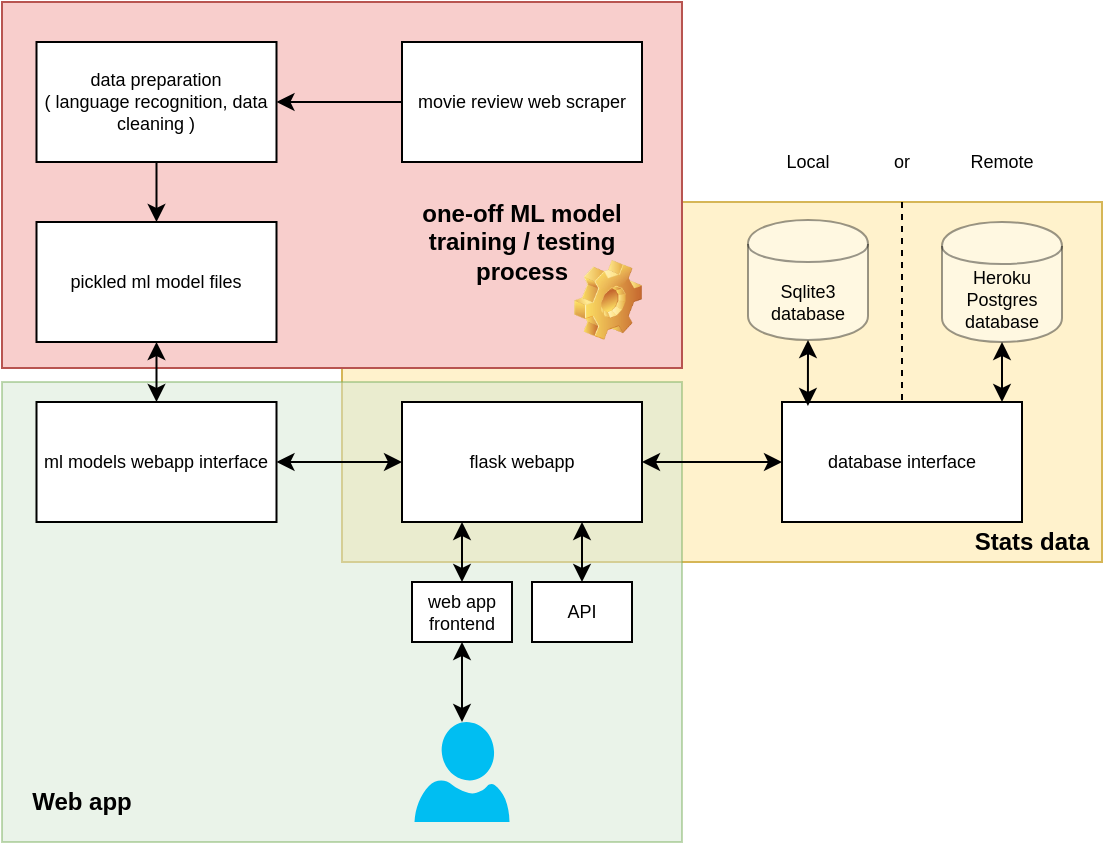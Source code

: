 <mxfile version="12.8.1" type="device"><diagram id="C5RBs43oDa-KdzZeNtuy" name="Page-1"><mxGraphModel dx="868" dy="401" grid="1" gridSize="10" guides="1" tooltips="1" connect="1" arrows="1" fold="1" page="1" pageScale="1" pageWidth="827" pageHeight="1169" math="0" shadow="0"><root><mxCell id="WIyWlLk6GJQsqaUBKTNV-0"/><mxCell id="WIyWlLk6GJQsqaUBKTNV-1" parent="WIyWlLk6GJQsqaUBKTNV-0"/><mxCell id="ieP4Qkak5sybN4WpSN3h-42" value="" style="rounded=0;whiteSpace=wrap;html=1;fontSize=9;align=center;fillColor=#fff2cc;strokeColor=#d6b656;" parent="WIyWlLk6GJQsqaUBKTNV-1" vertex="1"><mxGeometry x="310" y="120" width="380" height="180" as="geometry"/></mxCell><mxCell id="ieP4Qkak5sybN4WpSN3h-40" value="" style="rounded=0;whiteSpace=wrap;html=1;fontSize=9;align=center;fillColor=#f8cecc;strokeColor=#b85450;" parent="WIyWlLk6GJQsqaUBKTNV-1" vertex="1"><mxGeometry x="140" y="20" width="340" height="183" as="geometry"/></mxCell><mxCell id="ieP4Qkak5sybN4WpSN3h-6" value="pickled ml model files" style="rounded=0;whiteSpace=wrap;html=1;fontSize=9;align=center;" parent="WIyWlLk6GJQsqaUBKTNV-1" vertex="1"><mxGeometry x="157.25" y="130" width="120" height="60" as="geometry"/></mxCell><mxCell id="ieP4Qkak5sybN4WpSN3h-41" value="" style="rounded=0;whiteSpace=wrap;html=1;fontSize=9;align=center;fillColor=#d5e8d4;strokeColor=#82b366;opacity=50;" parent="WIyWlLk6GJQsqaUBKTNV-1" vertex="1"><mxGeometry x="140" y="210" width="340" height="230" as="geometry"/></mxCell><mxCell id="ieP4Qkak5sybN4WpSN3h-7" value="ml models webapp interface" style="rounded=0;whiteSpace=wrap;html=1;fontSize=9;align=center;" parent="WIyWlLk6GJQsqaUBKTNV-1" vertex="1"><mxGeometry x="157.25" y="220" width="120" height="60" as="geometry"/></mxCell><mxCell id="ieP4Qkak5sybN4WpSN3h-8" value="flask webapp" style="rounded=0;whiteSpace=wrap;html=1;fontSize=9;align=center;" parent="WIyWlLk6GJQsqaUBKTNV-1" vertex="1"><mxGeometry x="340" y="220" width="120" height="60" as="geometry"/></mxCell><mxCell id="ieP4Qkak5sybN4WpSN3h-9" value="database interface" style="rounded=0;whiteSpace=wrap;html=1;fontSize=9;align=center;" parent="WIyWlLk6GJQsqaUBKTNV-1" vertex="1"><mxGeometry x="530" y="220" width="120" height="60" as="geometry"/></mxCell><mxCell id="ieP4Qkak5sybN4WpSN3h-11" value="data preparation &lt;br&gt;( language recognition, data cleaning )" style="rounded=0;whiteSpace=wrap;html=1;fontSize=9;align=center;" parent="WIyWlLk6GJQsqaUBKTNV-1" vertex="1"><mxGeometry x="157.25" y="40" width="120" height="60" as="geometry"/></mxCell><mxCell id="ieP4Qkak5sybN4WpSN3h-12" value="" style="verticalLabelPosition=bottom;html=1;verticalAlign=top;align=center;strokeColor=none;fillColor=#00BEF2;shape=mxgraph.azure.user;fontSize=9;" parent="WIyWlLk6GJQsqaUBKTNV-1" vertex="1"><mxGeometry x="346.25" y="380" width="47.5" height="50" as="geometry"/></mxCell><mxCell id="ieP4Qkak5sybN4WpSN3h-13" value="" style="endArrow=classic;startArrow=classic;html=1;fontSize=9;align=center;exitX=0.5;exitY=0;exitDx=0;exitDy=0;exitPerimeter=0;entryX=0.5;entryY=1;entryDx=0;entryDy=0;" parent="WIyWlLk6GJQsqaUBKTNV-1" source="ieP4Qkak5sybN4WpSN3h-12" target="ieP4Qkak5sybN4WpSN3h-35" edge="1"><mxGeometry width="50" height="50" relative="1" as="geometry"><mxPoint x="400" y="360" as="sourcePoint"/><mxPoint x="450" y="310" as="targetPoint"/></mxGeometry></mxCell><mxCell id="ieP4Qkak5sybN4WpSN3h-14" value="" style="endArrow=classic;startArrow=classic;html=1;fontSize=9;align=center;entryX=0;entryY=0.5;entryDx=0;entryDy=0;exitX=1;exitY=0.5;exitDx=0;exitDy=0;" parent="WIyWlLk6GJQsqaUBKTNV-1" source="ieP4Qkak5sybN4WpSN3h-8" target="ieP4Qkak5sybN4WpSN3h-9" edge="1"><mxGeometry width="50" height="50" relative="1" as="geometry"><mxPoint x="480" y="370" as="sourcePoint"/><mxPoint x="530" y="320" as="targetPoint"/></mxGeometry></mxCell><mxCell id="ieP4Qkak5sybN4WpSN3h-15" value="" style="endArrow=classic;startArrow=classic;html=1;fontSize=9;align=center;exitX=0.108;exitY=0.033;exitDx=0;exitDy=0;entryX=0.5;entryY=1;entryDx=0;entryDy=0;exitPerimeter=0;" parent="WIyWlLk6GJQsqaUBKTNV-1" source="ieP4Qkak5sybN4WpSN3h-9" target="ieP4Qkak5sybN4WpSN3h-47" edge="1"><mxGeometry width="50" height="50" relative="1" as="geometry"><mxPoint x="580" y="240" as="sourcePoint"/><mxPoint x="590" y="190" as="targetPoint"/></mxGeometry></mxCell><mxCell id="ieP4Qkak5sybN4WpSN3h-16" value="" style="endArrow=classic;startArrow=classic;html=1;fontSize=9;align=center;entryX=0;entryY=0.5;entryDx=0;entryDy=0;exitX=1;exitY=0.5;exitDx=0;exitDy=0;" parent="WIyWlLk6GJQsqaUBKTNV-1" source="ieP4Qkak5sybN4WpSN3h-7" target="ieP4Qkak5sybN4WpSN3h-8" edge="1"><mxGeometry width="50" height="50" relative="1" as="geometry"><mxPoint x="230" y="380" as="sourcePoint"/><mxPoint x="280" y="330" as="targetPoint"/></mxGeometry></mxCell><mxCell id="ieP4Qkak5sybN4WpSN3h-17" value="" style="endArrow=classic;startArrow=classic;html=1;fontSize=9;align=center;entryX=0.5;entryY=1;entryDx=0;entryDy=0;exitX=0.5;exitY=0;exitDx=0;exitDy=0;" parent="WIyWlLk6GJQsqaUBKTNV-1" source="ieP4Qkak5sybN4WpSN3h-7" target="ieP4Qkak5sybN4WpSN3h-6" edge="1"><mxGeometry width="50" height="50" relative="1" as="geometry"><mxPoint x="317.25" y="230" as="sourcePoint"/><mxPoint x="367.25" y="180" as="targetPoint"/></mxGeometry></mxCell><mxCell id="ieP4Qkak5sybN4WpSN3h-19" value="" style="endArrow=classic;html=1;fontSize=9;align=center;entryX=0.5;entryY=0;entryDx=0;entryDy=0;exitX=0.5;exitY=1;exitDx=0;exitDy=0;" parent="WIyWlLk6GJQsqaUBKTNV-1" source="ieP4Qkak5sybN4WpSN3h-11" target="ieP4Qkak5sybN4WpSN3h-6" edge="1"><mxGeometry width="50" height="50" relative="1" as="geometry"><mxPoint x="347.25" y="90" as="sourcePoint"/><mxPoint x="397.25" y="40" as="targetPoint"/></mxGeometry></mxCell><mxCell id="ieP4Qkak5sybN4WpSN3h-22" value="" style="endArrow=classic;html=1;fontSize=9;align=center;exitX=0.255;exitY=0.54;exitDx=0;exitDy=0;exitPerimeter=0;entryX=1;entryY=0.5;entryDx=0;entryDy=0;" parent="WIyWlLk6GJQsqaUBKTNV-1" target="ieP4Qkak5sybN4WpSN3h-11" edge="1"><mxGeometry width="50" height="50" relative="1" as="geometry"><mxPoint x="341.235" y="70" as="sourcePoint"/><mxPoint x="367.25" y="140" as="targetPoint"/></mxGeometry></mxCell><mxCell id="ieP4Qkak5sybN4WpSN3h-33" value="movie review web scraper" style="rounded=0;whiteSpace=wrap;html=1;fontSize=9;align=center;" parent="WIyWlLk6GJQsqaUBKTNV-1" vertex="1"><mxGeometry x="340" y="40" width="120" height="60" as="geometry"/></mxCell><mxCell id="ieP4Qkak5sybN4WpSN3h-35" value="web app frontend" style="rounded=0;whiteSpace=wrap;html=1;fontSize=9;align=center;" parent="WIyWlLk6GJQsqaUBKTNV-1" vertex="1"><mxGeometry x="345" y="310" width="50" height="30" as="geometry"/></mxCell><mxCell id="ieP4Qkak5sybN4WpSN3h-36" value="API" style="rounded=0;whiteSpace=wrap;html=1;fontSize=9;align=center;" parent="WIyWlLk6GJQsqaUBKTNV-1" vertex="1"><mxGeometry x="405" y="310" width="50" height="30" as="geometry"/></mxCell><mxCell id="ieP4Qkak5sybN4WpSN3h-38" value="" style="endArrow=classic;startArrow=classic;html=1;fontSize=9;align=center;entryX=0.25;entryY=1;entryDx=0;entryDy=0;exitX=0.5;exitY=0;exitDx=0;exitDy=0;" parent="WIyWlLk6GJQsqaUBKTNV-1" source="ieP4Qkak5sybN4WpSN3h-35" target="ieP4Qkak5sybN4WpSN3h-8" edge="1"><mxGeometry width="50" height="50" relative="1" as="geometry"><mxPoint x="260" y="370" as="sourcePoint"/><mxPoint x="310" y="320" as="targetPoint"/></mxGeometry></mxCell><mxCell id="ieP4Qkak5sybN4WpSN3h-39" value="" style="endArrow=classic;startArrow=classic;html=1;fontSize=9;align=center;entryX=0.75;entryY=1;entryDx=0;entryDy=0;exitX=0.5;exitY=0;exitDx=0;exitDy=0;" parent="WIyWlLk6GJQsqaUBKTNV-1" source="ieP4Qkak5sybN4WpSN3h-36" target="ieP4Qkak5sybN4WpSN3h-8" edge="1"><mxGeometry width="50" height="50" relative="1" as="geometry"><mxPoint x="520" y="370" as="sourcePoint"/><mxPoint x="570" y="320" as="targetPoint"/></mxGeometry></mxCell><mxCell id="ieP4Qkak5sybN4WpSN3h-47" value="" style="shape=cylinder;whiteSpace=wrap;html=1;boundedLbl=1;backgroundOutline=1;fontSize=9;opacity=40;align=center;" parent="WIyWlLk6GJQsqaUBKTNV-1" vertex="1"><mxGeometry x="513" y="129" width="60" height="60" as="geometry"/></mxCell><mxCell id="ieP4Qkak5sybN4WpSN3h-48" value="Sqlite3 database" style="text;html=1;strokeColor=none;fillColor=none;align=center;verticalAlign=middle;whiteSpace=wrap;rounded=0;fontSize=9;opacity=40;" parent="WIyWlLk6GJQsqaUBKTNV-1" vertex="1"><mxGeometry x="523" y="160" width="40" height="20" as="geometry"/></mxCell><mxCell id="ieP4Qkak5sybN4WpSN3h-51" value="" style="endArrow=classic;startArrow=classic;html=1;fontSize=9;align=center;exitX=0.25;exitY=0;exitDx=0;exitDy=0;entryX=0.5;entryY=1;entryDx=0;entryDy=0;" parent="WIyWlLk6GJQsqaUBKTNV-1" target="ieP4Qkak5sybN4WpSN3h-52" edge="1"><mxGeometry width="50" height="50" relative="1" as="geometry"><mxPoint x="640" y="220" as="sourcePoint"/><mxPoint x="670" y="190" as="targetPoint"/></mxGeometry></mxCell><mxCell id="ieP4Qkak5sybN4WpSN3h-52" value="Heroku Postgres database" style="shape=cylinder;whiteSpace=wrap;html=1;boundedLbl=1;backgroundOutline=1;fontSize=9;opacity=40;align=center;" parent="WIyWlLk6GJQsqaUBKTNV-1" vertex="1"><mxGeometry x="610" y="130" width="60" height="60" as="geometry"/></mxCell><mxCell id="ieP4Qkak5sybN4WpSN3h-55" value="" style="endArrow=none;dashed=1;html=1;fontSize=9;align=center;entryX=0.5;entryY=0;entryDx=0;entryDy=0;" parent="WIyWlLk6GJQsqaUBKTNV-1" target="ieP4Qkak5sybN4WpSN3h-9" edge="1"><mxGeometry width="50" height="50" relative="1" as="geometry"><mxPoint x="590" y="120" as="sourcePoint"/><mxPoint x="610" y="40" as="targetPoint"/></mxGeometry></mxCell><mxCell id="ieP4Qkak5sybN4WpSN3h-56" value="Local" style="text;html=1;strokeColor=none;fillColor=none;align=center;verticalAlign=middle;whiteSpace=wrap;rounded=0;fontSize=9;opacity=40;" parent="WIyWlLk6GJQsqaUBKTNV-1" vertex="1"><mxGeometry x="523" y="90" width="40" height="20" as="geometry"/></mxCell><mxCell id="ieP4Qkak5sybN4WpSN3h-57" value="Remote" style="text;html=1;strokeColor=none;fillColor=none;align=center;verticalAlign=middle;whiteSpace=wrap;rounded=0;fontSize=9;opacity=40;" parent="WIyWlLk6GJQsqaUBKTNV-1" vertex="1"><mxGeometry x="620" y="90" width="40" height="20" as="geometry"/></mxCell><mxCell id="VkiCwiQfqzBg38V2FmqL-5" value="or" style="text;html=1;strokeColor=none;fillColor=none;align=center;verticalAlign=middle;whiteSpace=wrap;rounded=0;fontSize=9;" vertex="1" parent="WIyWlLk6GJQsqaUBKTNV-1"><mxGeometry x="570" y="90" width="40" height="20" as="geometry"/></mxCell><mxCell id="VkiCwiQfqzBg38V2FmqL-6" value="one-off ML model training / testing process" style="text;html=1;strokeColor=none;fillColor=none;align=center;verticalAlign=middle;whiteSpace=wrap;rounded=0;fontStyle=1" vertex="1" parent="WIyWlLk6GJQsqaUBKTNV-1"><mxGeometry x="340" y="130" width="120" height="20" as="geometry"/></mxCell><mxCell id="VkiCwiQfqzBg38V2FmqL-7" value="" style="shape=image;html=1;verticalLabelPosition=bottom;labelBackgroundColor=#ffffff;verticalAlign=top;imageAspect=0;image=img/clipart/Gear_128x128.png" vertex="1" parent="WIyWlLk6GJQsqaUBKTNV-1"><mxGeometry x="426" y="149" width="34" height="40" as="geometry"/></mxCell><mxCell id="VkiCwiQfqzBg38V2FmqL-8" value="" style="shape=image;html=1;verticalAlign=top;verticalLabelPosition=bottom;labelBackgroundColor=#ffffff;imageAspect=0;aspect=fixed;image=https://cdn1.iconfinder.com/data/icons/nuvola2/128x128/mimetypes/binary.png" vertex="1" parent="WIyWlLk6GJQsqaUBKTNV-1"><mxGeometry x="252" y="168" width="17.25" height="17.25" as="geometry"/></mxCell><mxCell id="VkiCwiQfqzBg38V2FmqL-10" value="" style="shape=image;html=1;verticalAlign=top;verticalLabelPosition=bottom;labelBackgroundColor=#ffffff;imageAspect=0;aspect=fixed;image=https://cdn1.iconfinder.com/data/icons/nuvola2/128x128/mimetypes/binary.png" vertex="1" parent="WIyWlLk6GJQsqaUBKTNV-1"><mxGeometry x="245" y="170" width="17.25" height="17.25" as="geometry"/></mxCell><mxCell id="VkiCwiQfqzBg38V2FmqL-12" value="" style="shape=image;html=1;verticalAlign=top;verticalLabelPosition=bottom;labelBackgroundColor=#ffffff;imageAspect=0;aspect=fixed;image=https://cdn1.iconfinder.com/data/icons/nuvola2/128x128/mimetypes/binary.png" vertex="1" parent="WIyWlLk6GJQsqaUBKTNV-1"><mxGeometry x="238" y="172" width="17.25" height="17.25" as="geometry"/></mxCell><mxCell id="VkiCwiQfqzBg38V2FmqL-13" value="Stats data" style="text;html=1;strokeColor=none;fillColor=none;align=center;verticalAlign=middle;whiteSpace=wrap;rounded=0;fontSize=12;fontStyle=1" vertex="1" parent="WIyWlLk6GJQsqaUBKTNV-1"><mxGeometry x="620" y="280" width="70" height="20" as="geometry"/></mxCell><mxCell id="VkiCwiQfqzBg38V2FmqL-14" value="Web app" style="text;html=1;strokeColor=none;fillColor=none;align=center;verticalAlign=middle;whiteSpace=wrap;rounded=0;fontSize=12;fontStyle=1" vertex="1" parent="WIyWlLk6GJQsqaUBKTNV-1"><mxGeometry x="150" y="410" width="60" height="20" as="geometry"/></mxCell></root></mxGraphModel></diagram></mxfile>